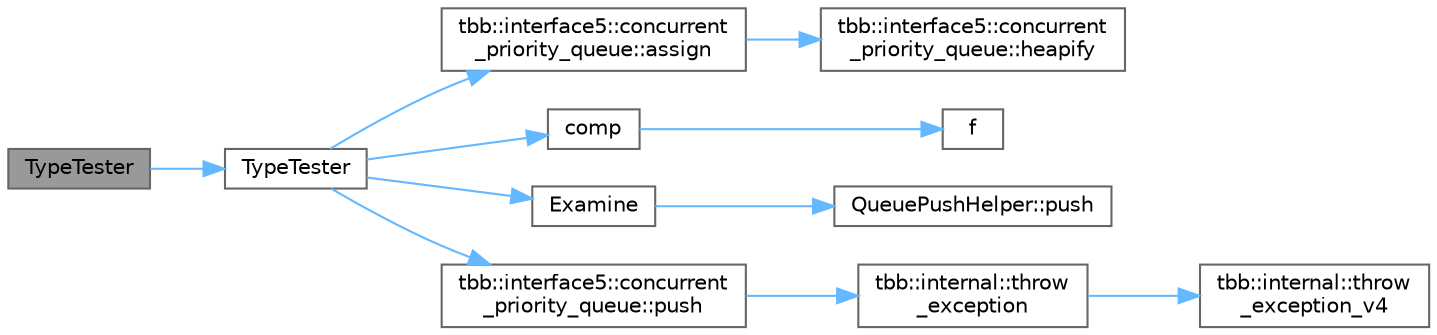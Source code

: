 digraph "TypeTester"
{
 // LATEX_PDF_SIZE
  bgcolor="transparent";
  edge [fontname=Helvetica,fontsize=10,labelfontname=Helvetica,labelfontsize=10];
  node [fontname=Helvetica,fontsize=10,shape=box,height=0.2,width=0.4];
  rankdir="LR";
  Node1 [id="Node000001",label="TypeTester",height=0.2,width=0.4,color="gray40", fillcolor="grey60", style="filled", fontcolor="black",tooltip=" "];
  Node1 -> Node2 [id="edge1_Node000001_Node000002",color="steelblue1",style="solid",tooltip=" "];
  Node2 [id="Node000002",label="TypeTester",height=0.2,width=0.4,color="grey40", fillcolor="white", style="filled",URL="$test__concurrent__priority__queue_8cpp.html#a14e9cded74b298f4bec18baee27c39d6",tooltip=" "];
  Node2 -> Node3 [id="edge2_Node000002_Node000003",color="steelblue1",style="solid",tooltip=" "];
  Node3 [id="Node000003",label="tbb::interface5::concurrent\l_priority_queue::assign",height=0.2,width=0.4,color="grey40", fillcolor="white", style="filled",URL="$classtbb_1_1interface5_1_1concurrent__priority__queue.html#ac64c7b627708f0d6b2e5421fb0d49150",tooltip="Assign the queue from [begin,end) range, not thread-safe"];
  Node3 -> Node4 [id="edge3_Node000003_Node000004",color="steelblue1",style="solid",tooltip=" "];
  Node4 [id="Node000004",label="tbb::interface5::concurrent\l_priority_queue::heapify",height=0.2,width=0.4,color="grey40", fillcolor="white", style="filled",URL="$classtbb_1_1interface5_1_1concurrent__priority__queue.html#ac3fa7f5d148aff4ab6a90479ea53b10c",tooltip="Merge unsorted elements into heap"];
  Node2 -> Node5 [id="edge4_Node000002_Node000005",color="steelblue1",style="solid",tooltip=" "];
  Node5 [id="Node000005",label="comp",height=0.2,width=0.4,color="grey40", fillcolor="white", style="filled",URL="$external_2taskflow_2sandbox_2jacobi_2main_8cpp.html#aaa178026ff13e667efcb0104a55252e7",tooltip=" "];
  Node5 -> Node6 [id="edge5_Node000005_Node000006",color="steelblue1",style="solid",tooltip=" "];
  Node6 [id="Node000006",label="f",height=0.2,width=0.4,color="grey40", fillcolor="white", style="filled",URL="$cxx11__tensor__map_8cpp.html#a7f507fea02198f6cb81c86640c7b1a4e",tooltip=" "];
  Node2 -> Node7 [id="edge6_Node000002_Node000007",color="steelblue1",style="solid",tooltip=" "];
  Node7 [id="Node000007",label="Examine",height=0.2,width=0.4,color="grey40", fillcolor="white", style="filled",URL="$test__concurrent__priority__queue_8cpp.html#a8130883b7517c59a2b2045a4eef5a72c",tooltip=" "];
  Node7 -> Node8 [id="edge7_Node000007_Node000008",color="steelblue1",style="solid",tooltip=" "];
  Node8 [id="Node000008",label="QueuePushHelper::push",height=0.2,width=0.4,color="grey40", fillcolor="white", style="filled",URL="$struct_queue_push_helper.html#ae10c93315ac258b157db819c133a2e82",tooltip=" "];
  Node2 -> Node9 [id="edge8_Node000002_Node000009",color="steelblue1",style="solid",tooltip=" "];
  Node9 [id="Node000009",label="tbb::interface5::concurrent\l_priority_queue::push",height=0.2,width=0.4,color="grey40", fillcolor="white", style="filled",URL="$classtbb_1_1interface5_1_1concurrent__priority__queue.html#a1bfa0e7269b3407d6bb5c706264d2406",tooltip="Pushes elem onto the queue, increasing capacity of queue if necessary"];
  Node9 -> Node10 [id="edge9_Node000009_Node000010",color="steelblue1",style="solid",tooltip=" "];
  Node10 [id="Node000010",label="tbb::internal::throw\l_exception",height=0.2,width=0.4,color="grey40", fillcolor="white", style="filled",URL="$namespacetbb_1_1internal.html#a61a681f9fd15fdb055f7725d6416ddf4",tooltip="Versionless convenience wrapper for throw_exception_v4()"];
  Node10 -> Node11 [id="edge10_Node000010_Node000011",color="steelblue1",style="solid",tooltip=" "];
  Node11 [id="Node000011",label="tbb::internal::throw\l_exception_v4",height=0.2,width=0.4,color="grey40", fillcolor="white", style="filled",URL="$namespacetbb_1_1internal.html#adccc1f69ee5a85094eb6a5f9fbac89d7",tooltip="Gathers all throw operators in one place."];
}
